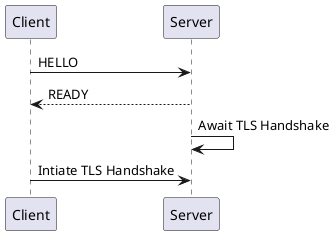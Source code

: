 @startuml
Client -> Server: HELLO
Server --> Client: READY
Server -> Server: Await TLS Handshake
Client -> Server: Intiate TLS Handshake
@enduml